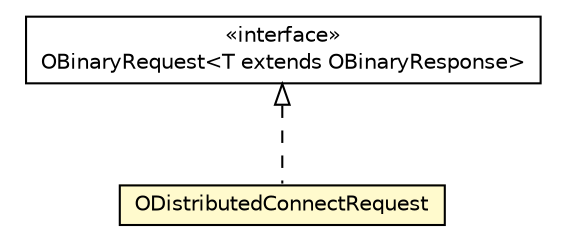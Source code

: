 #!/usr/local/bin/dot
#
# Class diagram 
# Generated by UMLGraph version R5_6-24-gf6e263 (http://www.umlgraph.org/)
#

digraph G {
	edge [fontname="Helvetica",fontsize=10,labelfontname="Helvetica",labelfontsize=10];
	node [fontname="Helvetica",fontsize=10,shape=plaintext];
	nodesep=0.25;
	ranksep=0.5;
	// com.orientechnologies.orient.client.remote.OBinaryRequest<T extends com.orientechnologies.orient.client.remote.OBinaryResponse>
	c2960743 [label=<<table title="com.orientechnologies.orient.client.remote.OBinaryRequest" border="0" cellborder="1" cellspacing="0" cellpadding="2" port="p" href="../OBinaryRequest.html">
		<tr><td><table border="0" cellspacing="0" cellpadding="1">
<tr><td align="center" balign="center"> &#171;interface&#187; </td></tr>
<tr><td align="center" balign="center"> OBinaryRequest&lt;T extends OBinaryResponse&gt; </td></tr>
		</table></td></tr>
		</table>>, URL="../OBinaryRequest.html", fontname="Helvetica", fontcolor="black", fontsize=10.0];
	// com.orientechnologies.orient.client.remote.message.ODistributedConnectRequest
	c2960771 [label=<<table title="com.orientechnologies.orient.client.remote.message.ODistributedConnectRequest" border="0" cellborder="1" cellspacing="0" cellpadding="2" port="p" bgcolor="lemonChiffon" href="./ODistributedConnectRequest.html">
		<tr><td><table border="0" cellspacing="0" cellpadding="1">
<tr><td align="center" balign="center"> ODistributedConnectRequest </td></tr>
		</table></td></tr>
		</table>>, URL="./ODistributedConnectRequest.html", fontname="Helvetica", fontcolor="black", fontsize=10.0];
	//com.orientechnologies.orient.client.remote.message.ODistributedConnectRequest implements com.orientechnologies.orient.client.remote.OBinaryRequest<T extends com.orientechnologies.orient.client.remote.OBinaryResponse>
	c2960743:p -> c2960771:p [dir=back,arrowtail=empty,style=dashed];
}

